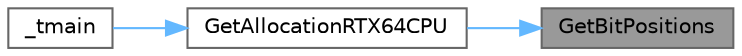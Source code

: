 digraph "GetBitPositions"
{
 // LATEX_PDF_SIZE
  bgcolor="transparent";
  edge [fontname=Helvetica,fontsize=10,labelfontname=Helvetica,labelfontsize=10];
  node [fontname=Helvetica,fontsize=10,shape=box,height=0.2,width=0.4];
  rankdir="RL";
  Node1 [id="Node000001",label="GetBitPositions",height=0.2,width=0.4,color="gray40", fillcolor="grey60", style="filled", fontcolor="black",tooltip="지정된 마스크에 있는 비트의 위치를 반환합니다."];
  Node1 -> Node2 [id="edge1_Node000001_Node000002",dir="back",color="steelblue1",style="solid",tooltip=" "];
  Node2 [id="Node000002",label="GetAllocationRTX64CPU",height=0.2,width=0.4,color="grey40", fillcolor="white", style="filled",URL="$a00047.html#ac3520566a2d6657ba663676a4a9d2851",tooltip="RTX64의 현재 CPU 할당 정보를 가져옵니다."];
  Node2 -> Node3 [id="edge2_Node000002_Node000003",dir="back",color="steelblue1",style="solid",tooltip=" "];
  Node3 [id="Node000003",label="_tmain",height=0.2,width=0.4,color="grey40", fillcolor="white", style="filled",URL="$a00047.html#a353674c5af92be7fb389265cde4e5e03",tooltip=" "];
}
